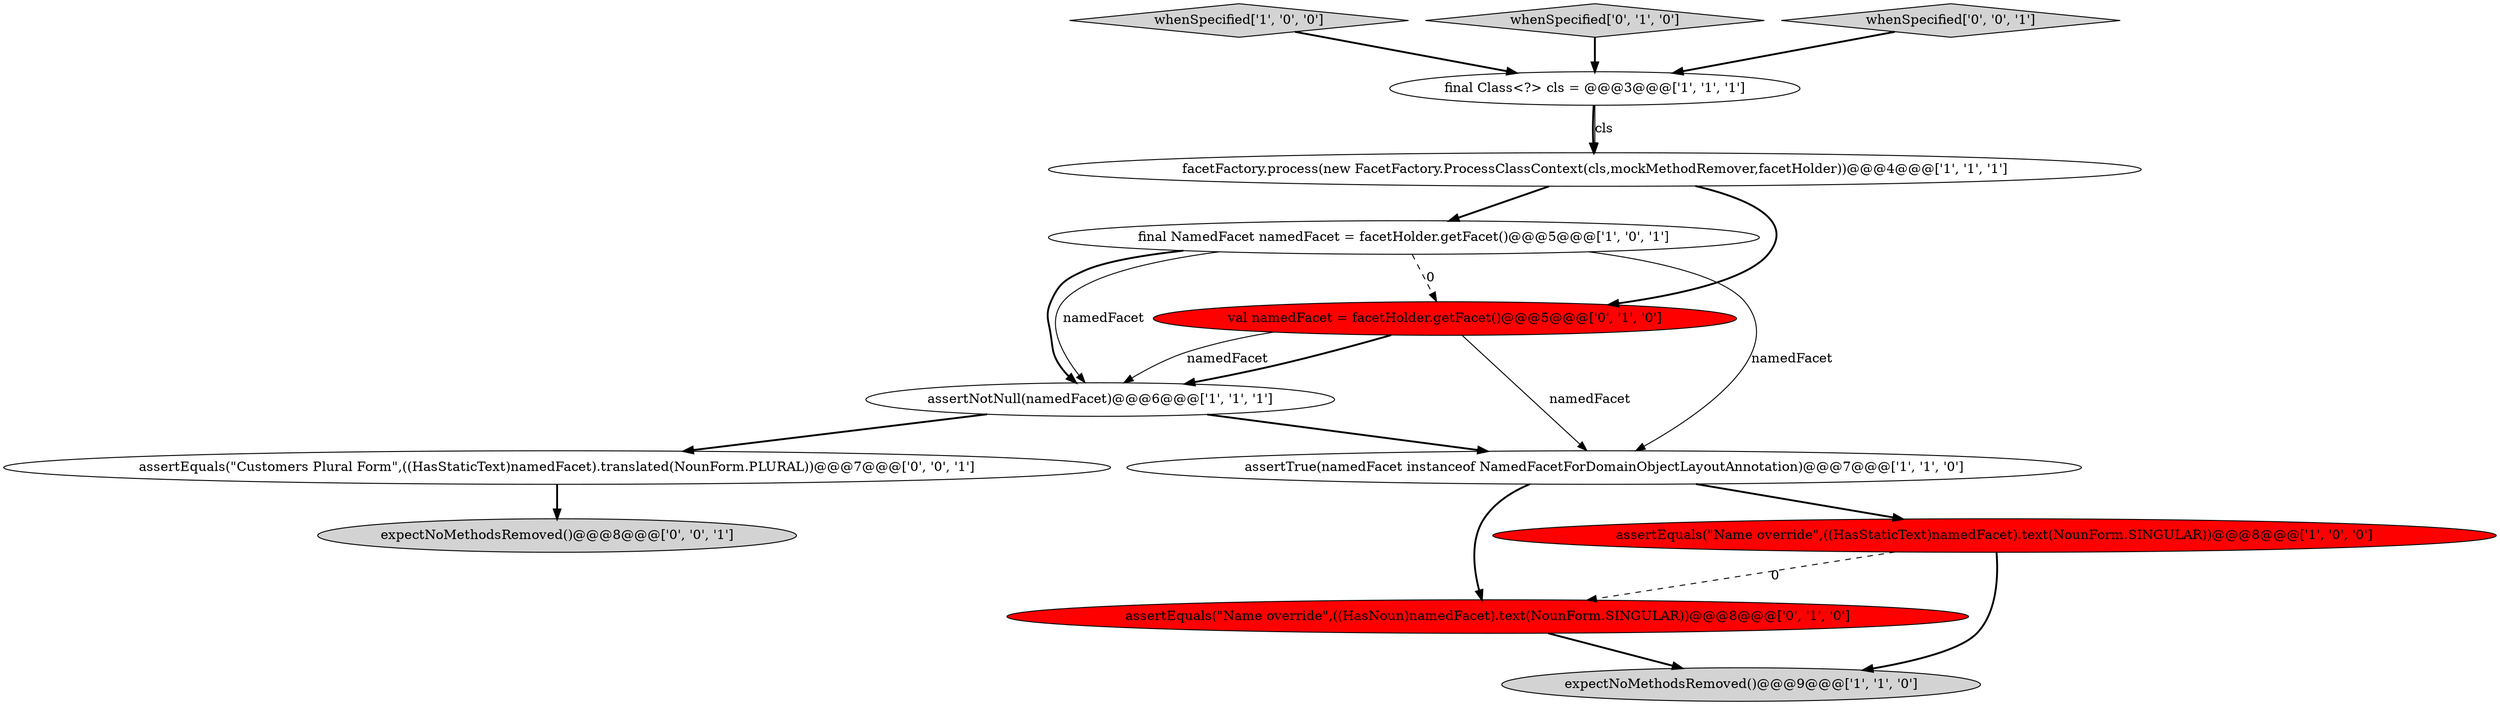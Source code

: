 digraph {
13 [style = filled, label = "assertEquals(\"Customers Plural Form\",((HasStaticText)namedFacet).translated(NounForm.PLURAL))@@@7@@@['0', '0', '1']", fillcolor = white, shape = ellipse image = "AAA0AAABBB3BBB"];
0 [style = filled, label = "assertEquals(\"Name override\",((HasStaticText)namedFacet).text(NounForm.SINGULAR))@@@8@@@['1', '0', '0']", fillcolor = red, shape = ellipse image = "AAA1AAABBB1BBB"];
5 [style = filled, label = "final Class<?> cls = @@@3@@@['1', '1', '1']", fillcolor = white, shape = ellipse image = "AAA0AAABBB1BBB"];
4 [style = filled, label = "whenSpecified['1', '0', '0']", fillcolor = lightgray, shape = diamond image = "AAA0AAABBB1BBB"];
1 [style = filled, label = "facetFactory.process(new FacetFactory.ProcessClassContext(cls,mockMethodRemover,facetHolder))@@@4@@@['1', '1', '1']", fillcolor = white, shape = ellipse image = "AAA0AAABBB1BBB"];
3 [style = filled, label = "final NamedFacet namedFacet = facetHolder.getFacet()@@@5@@@['1', '0', '1']", fillcolor = white, shape = ellipse image = "AAA0AAABBB1BBB"];
8 [style = filled, label = "val namedFacet = facetHolder.getFacet()@@@5@@@['0', '1', '0']", fillcolor = red, shape = ellipse image = "AAA1AAABBB2BBB"];
9 [style = filled, label = "whenSpecified['0', '1', '0']", fillcolor = lightgray, shape = diamond image = "AAA0AAABBB2BBB"];
2 [style = filled, label = "expectNoMethodsRemoved()@@@9@@@['1', '1', '0']", fillcolor = lightgray, shape = ellipse image = "AAA0AAABBB1BBB"];
10 [style = filled, label = "assertEquals(\"Name override\",((HasNoun)namedFacet).text(NounForm.SINGULAR))@@@8@@@['0', '1', '0']", fillcolor = red, shape = ellipse image = "AAA1AAABBB2BBB"];
6 [style = filled, label = "assertNotNull(namedFacet)@@@6@@@['1', '1', '1']", fillcolor = white, shape = ellipse image = "AAA0AAABBB1BBB"];
12 [style = filled, label = "whenSpecified['0', '0', '1']", fillcolor = lightgray, shape = diamond image = "AAA0AAABBB3BBB"];
7 [style = filled, label = "assertTrue(namedFacet instanceof NamedFacetForDomainObjectLayoutAnnotation)@@@7@@@['1', '1', '0']", fillcolor = white, shape = ellipse image = "AAA0AAABBB1BBB"];
11 [style = filled, label = "expectNoMethodsRemoved()@@@8@@@['0', '0', '1']", fillcolor = lightgray, shape = ellipse image = "AAA0AAABBB3BBB"];
3->7 [style = solid, label="namedFacet"];
1->8 [style = bold, label=""];
12->5 [style = bold, label=""];
7->10 [style = bold, label=""];
0->2 [style = bold, label=""];
3->6 [style = solid, label="namedFacet"];
1->3 [style = bold, label=""];
3->6 [style = bold, label=""];
7->0 [style = bold, label=""];
8->6 [style = bold, label=""];
13->11 [style = bold, label=""];
0->10 [style = dashed, label="0"];
5->1 [style = bold, label=""];
6->13 [style = bold, label=""];
8->6 [style = solid, label="namedFacet"];
9->5 [style = bold, label=""];
3->8 [style = dashed, label="0"];
10->2 [style = bold, label=""];
6->7 [style = bold, label=""];
8->7 [style = solid, label="namedFacet"];
4->5 [style = bold, label=""];
5->1 [style = solid, label="cls"];
}
